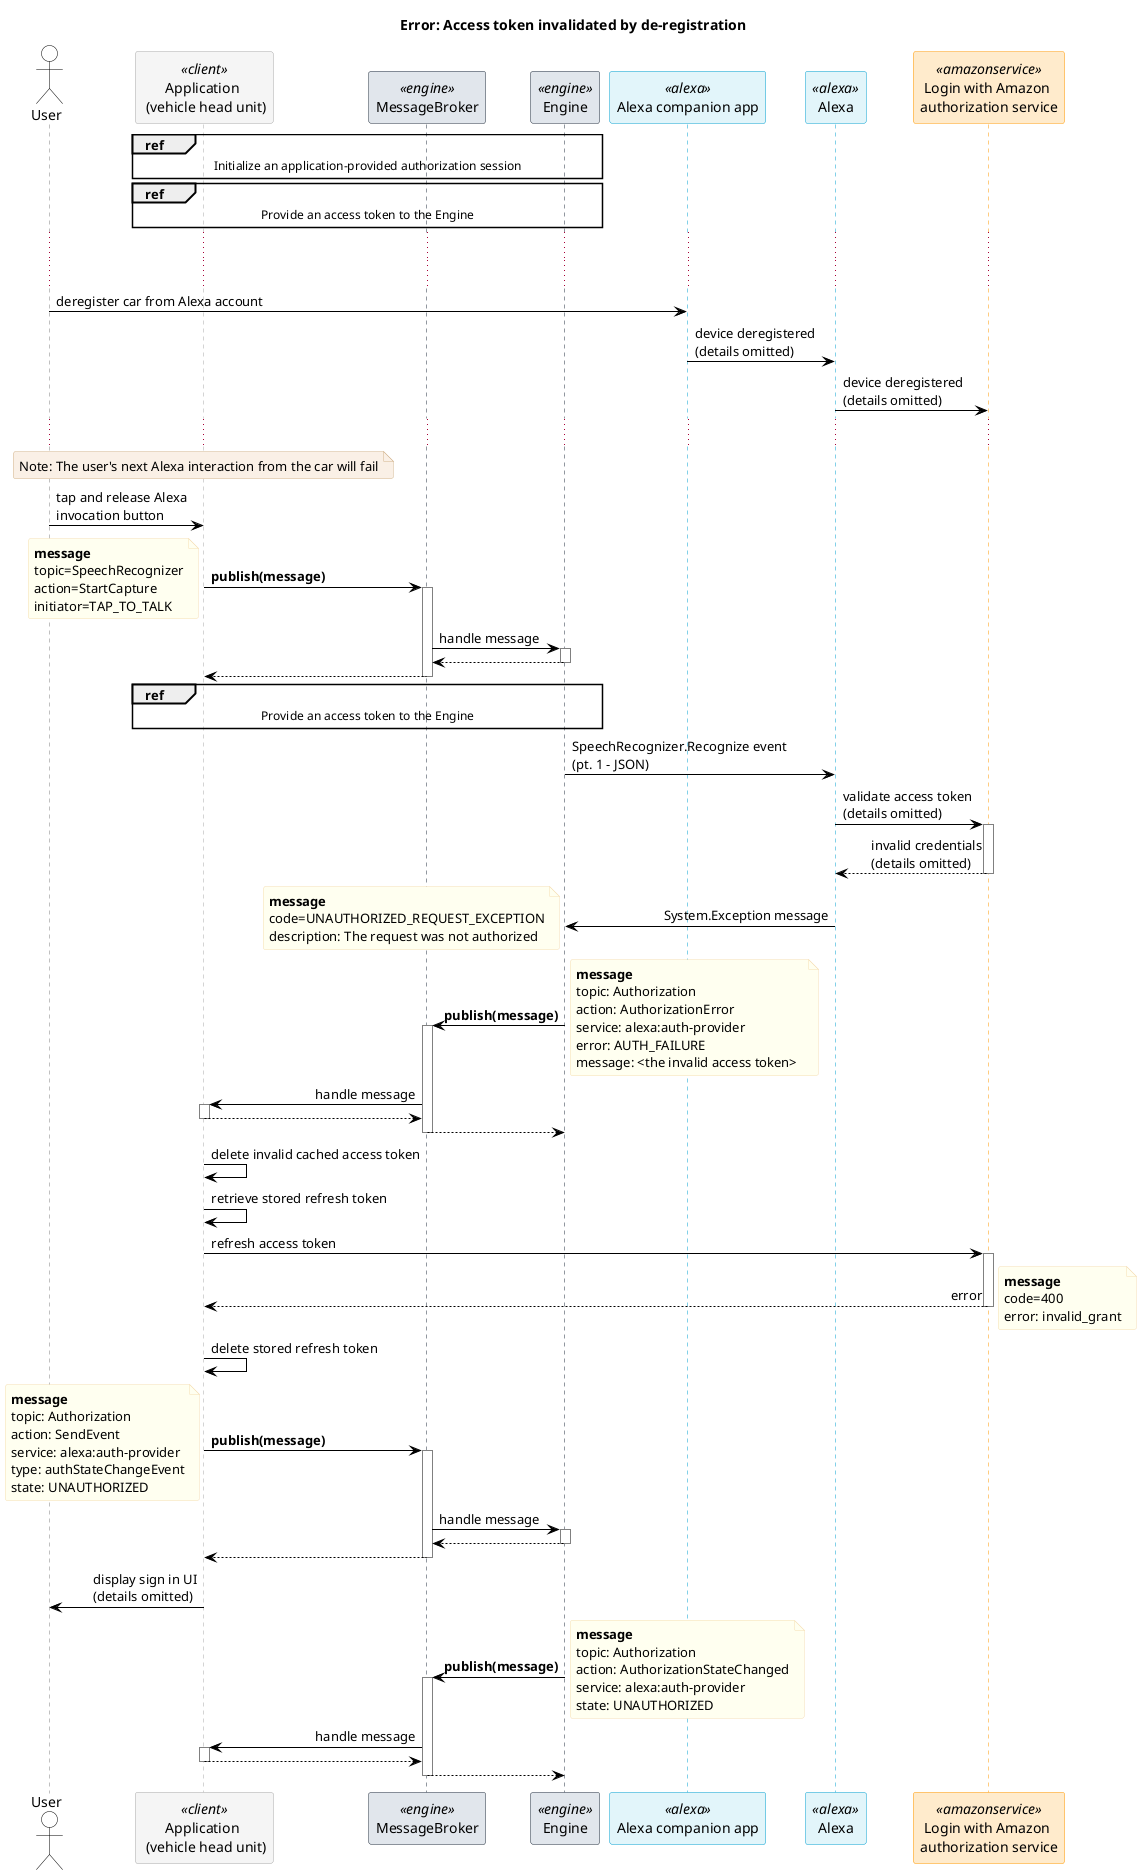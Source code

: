 @startuml
skinparam sequenceMessageAlign direction
skinparam lifelineStrategy nosolid

<style>
sequenceDiagram {
	.alexa {
    	RoundCorner 5
        BackgroundColor #E2F5FA
        LineColor #05A0D1
    }
    .engine {
    	RoundCorner 5
        BackgroundColor #E1E6EC
        LineColor #232F3E
    }
    .client {
    	RoundCorner 5
    	BackgroundColor WhiteSmoke
        LineColor DarkGrey
    }
    .amazonservice {
    	RoundCorner 5
    	BackgroundColor #FFEBCC
        LineColor #FF9900
    }
    actor {
    	BackgroundColor White
    	LineColor Black
    }
    arrow {
    	LineColor Black
    }
    lifeline {
    	LineColor Grey
        LineStyle 4
    }
    .message {
    	BackgroundColor Ivory
        LineColor Wheat
        RoundCorner 5
    }
    .callout {
    	BackgroundColor Linen
        LineColor Tan
        RoundCorner 5
    }
}
</style>


actor User Order 10
participant "Application \n (vehicle head unit)" as Application <<client>> order 30
participant MessageBroker <<engine>> order 35
participant Engine as Engine <<engine>> order 40
participant "Alexa companion app" as AlexaApp <<alexa>> order 42
participant Alexa as Alexa <<alexa>> order 45
participant "Login with Amazon \nauthorization service" as LWA <<amazonservice>> order 50


Title: Error: Access token invalidated by de-registration

ref over Application, Engine: Initialize an application-provided authorization session
ref over Application, Engine: Provide an access token to the Engine

...
...

User -> AlexaApp: deregister car from Alexa account
AlexaApp -> Alexa: device deregistered \n(details omitted)
Alexa -> LWA: device deregistered \n(details omitted)

...

note <<callout>> over Application
Note: The user's next Alexa interaction from the car will fail
end note

User -> Application: tap and release Alexa\ninvocation button
Application -> MessageBroker : **publish(message)**
note <<message>> left 
**message**
topic=SpeechRecognizer
action=StartCapture
initiator=TAP_TO_TALK
end note
activate MessageBroker
MessageBroker -> Engine: handle message
activate Engine
Engine --> MessageBroker
deactivate Engine
MessageBroker --> Application
deactivate MessageBroker

ref over Application, Engine:  Provide an access token to the Engine

Engine -> Alexa: SpeechRecognizer.Recognize event \n(pt. 1 - JSON)
Alexa -> LWA: validate access token\n(details omitted)
activate LWA
LWA --> Alexa: invalid credentials\n(details omitted)
deactivate LWA

Alexa -> Engine: System.Exception message
note <<message>> left
**message**
code=UNAUTHORIZED_REQUEST_EXCEPTION
description: The request was not authorized
end note

Engine -> MessageBroker: **publish(message)**
note <<message>> right 
**message**
topic: Authorization
action: AuthorizationError
service: alexa:auth-provider
error: AUTH_FAILURE
message: <the invalid access token>  
end note
activate MessageBroker
MessageBroker -> Application: handle message
activate Application
Application --> MessageBroker
deactivate Application
MessageBroker --> Engine 
deactivate MessageBroker

Application -> Application: delete invalid cached access token
Application -> Application: retrieve stored refresh token
Application -> LWA: refresh access token
activate LWA
LWA --> Application: error
note <<message>> right
**message**
code=400
error: invalid_grant
end note
deactivate LWA
Application -> Application: delete stored refresh token
Application -> MessageBroker : **publish(message)**
note <<message>> left 
**message**
topic: Authorization
action: SendEvent
service: alexa:auth-provider
type: authStateChangeEvent
state: UNAUTHORIZED
end note
activate MessageBroker
MessageBroker -> Engine: handle message
activate Engine
Engine --> MessageBroker
deactivate Engine
MessageBroker --> Application
deactivate MessageBroker

Application -> User: display sign in UI\n(details omitted)

Engine -> MessageBroker: **publish(message)**
note <<message>> right 
**message**
topic: Authorization
action: AuthorizationStateChanged
service: alexa:auth-provider
state: UNAUTHORIZED
end note
activate MessageBroker
MessageBroker -> Application: handle message
activate Application
Application --> MessageBroker
deactivate Application
MessageBroker --> Engine 
deactivate MessageBroker

@enduml